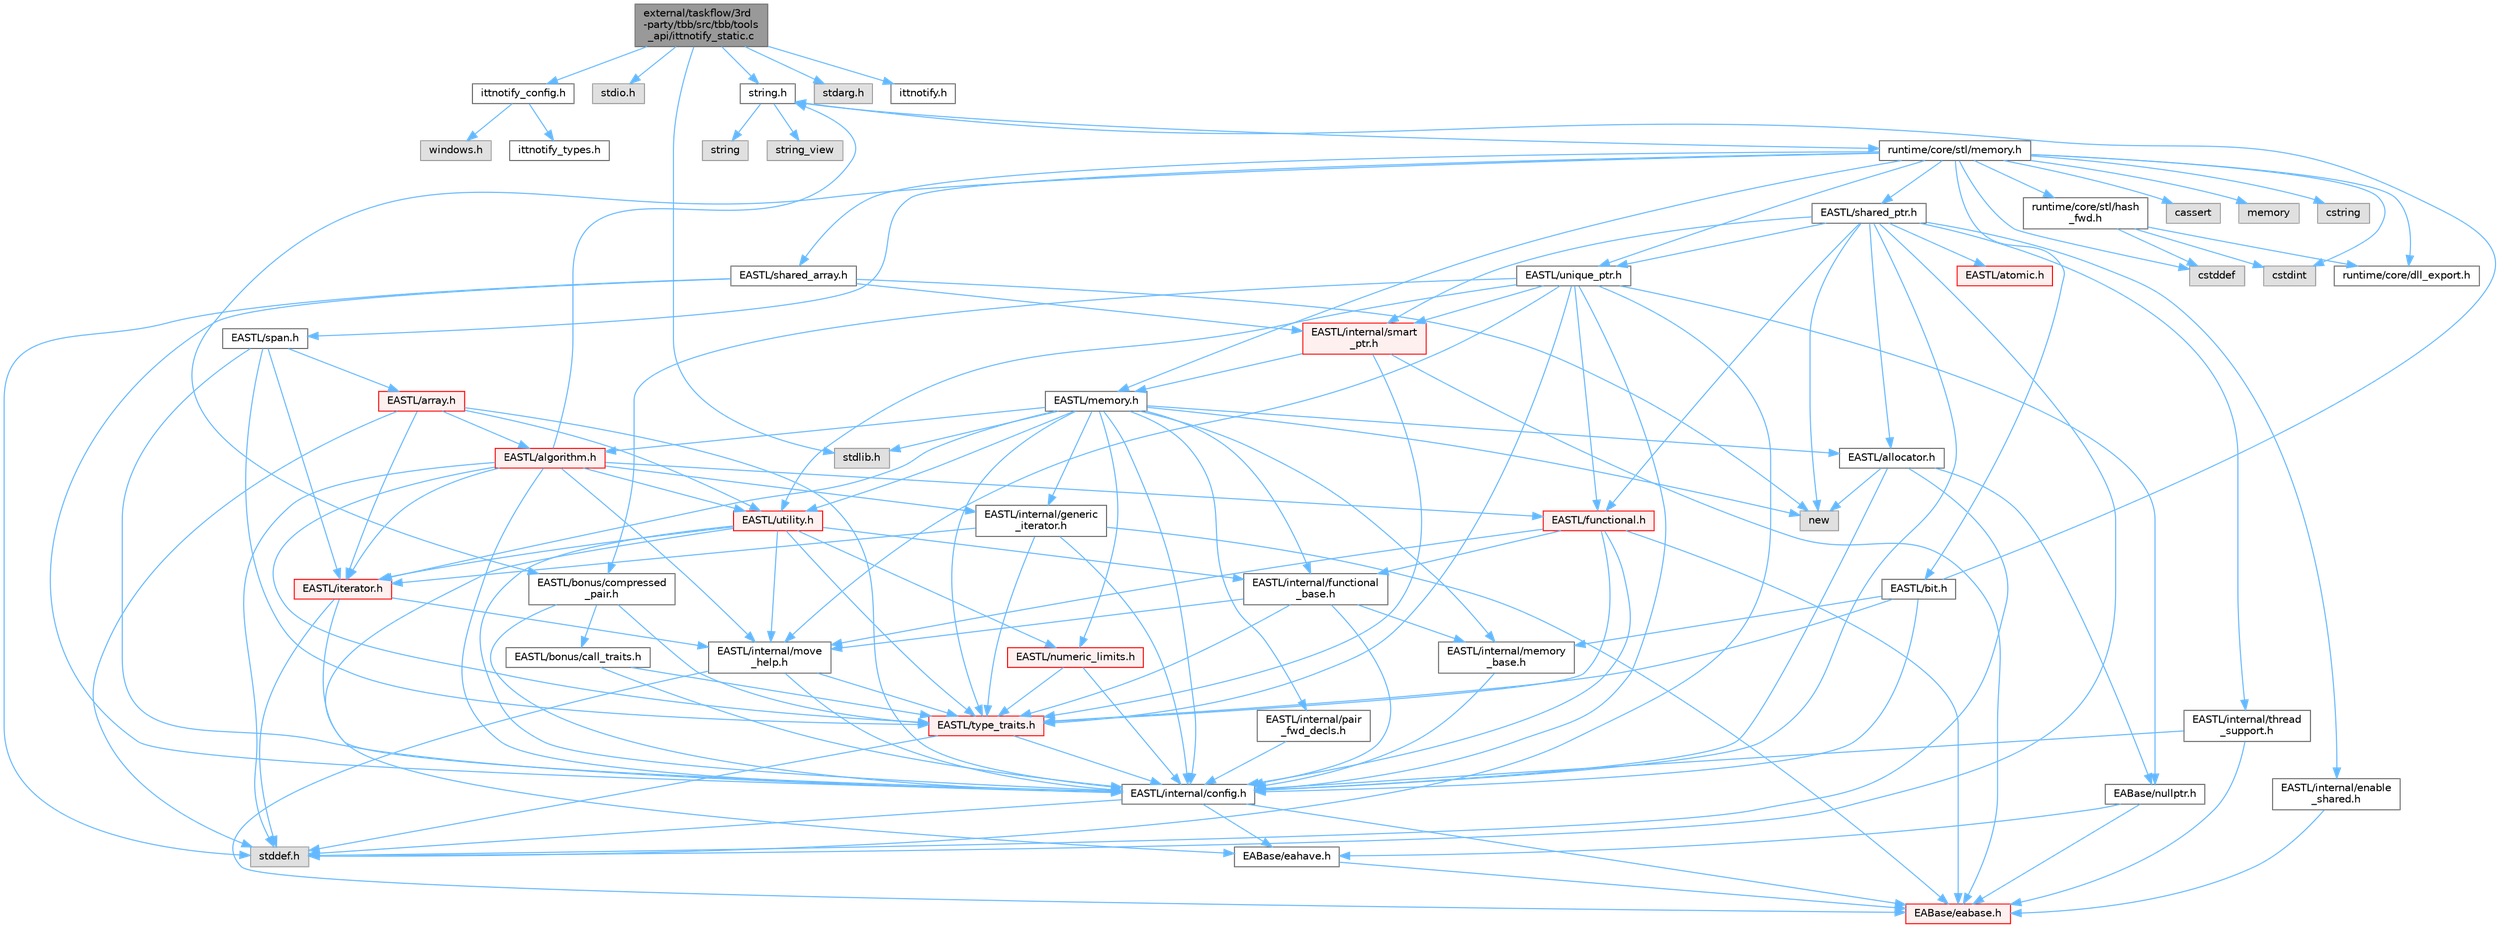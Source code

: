 digraph "external/taskflow/3rd-party/tbb/src/tbb/tools_api/ittnotify_static.c"
{
 // LATEX_PDF_SIZE
  bgcolor="transparent";
  edge [fontname=Helvetica,fontsize=10,labelfontname=Helvetica,labelfontsize=10];
  node [fontname=Helvetica,fontsize=10,shape=box,height=0.2,width=0.4];
  Node1 [id="Node000001",label="external/taskflow/3rd\l-party/tbb/src/tbb/tools\l_api/ittnotify_static.c",height=0.2,width=0.4,color="gray40", fillcolor="grey60", style="filled", fontcolor="black",tooltip=" "];
  Node1 -> Node2 [id="edge1_Node000001_Node000002",color="steelblue1",style="solid",tooltip=" "];
  Node2 [id="Node000002",label="ittnotify_config.h",height=0.2,width=0.4,color="grey40", fillcolor="white", style="filled",URL="$ittnotify__config_8h.html",tooltip=" "];
  Node2 -> Node3 [id="edge2_Node000002_Node000003",color="steelblue1",style="solid",tooltip=" "];
  Node3 [id="Node000003",label="windows.h",height=0.2,width=0.4,color="grey60", fillcolor="#E0E0E0", style="filled",tooltip=" "];
  Node2 -> Node4 [id="edge3_Node000002_Node000004",color="steelblue1",style="solid",tooltip=" "];
  Node4 [id="Node000004",label="ittnotify_types.h",height=0.2,width=0.4,color="grey40", fillcolor="white", style="filled",URL="$ittnotify__types_8h.html",tooltip=" "];
  Node1 -> Node5 [id="edge4_Node000001_Node000005",color="steelblue1",style="solid",tooltip=" "];
  Node5 [id="Node000005",label="stdio.h",height=0.2,width=0.4,color="grey60", fillcolor="#E0E0E0", style="filled",tooltip=" "];
  Node1 -> Node6 [id="edge5_Node000001_Node000006",color="steelblue1",style="solid",tooltip=" "];
  Node6 [id="Node000006",label="stdlib.h",height=0.2,width=0.4,color="grey60", fillcolor="#E0E0E0", style="filled",tooltip=" "];
  Node1 -> Node7 [id="edge6_Node000001_Node000007",color="steelblue1",style="solid",tooltip=" "];
  Node7 [id="Node000007",label="stdarg.h",height=0.2,width=0.4,color="grey60", fillcolor="#E0E0E0", style="filled",tooltip=" "];
  Node1 -> Node8 [id="edge7_Node000001_Node000008",color="steelblue1",style="solid",tooltip=" "];
  Node8 [id="Node000008",label="string.h",height=0.2,width=0.4,color="grey40", fillcolor="white", style="filled",URL="$string_8h.html",tooltip=" "];
  Node8 -> Node9 [id="edge8_Node000008_Node000009",color="steelblue1",style="solid",tooltip=" "];
  Node9 [id="Node000009",label="string",height=0.2,width=0.4,color="grey60", fillcolor="#E0E0E0", style="filled",tooltip=" "];
  Node8 -> Node10 [id="edge9_Node000008_Node000010",color="steelblue1",style="solid",tooltip=" "];
  Node10 [id="Node000010",label="string_view",height=0.2,width=0.4,color="grey60", fillcolor="#E0E0E0", style="filled",tooltip=" "];
  Node8 -> Node11 [id="edge10_Node000008_Node000011",color="steelblue1",style="solid",tooltip=" "];
  Node11 [id="Node000011",label="runtime/core/stl/memory.h",height=0.2,width=0.4,color="grey40", fillcolor="white", style="filled",URL="$runtime_2core_2stl_2memory_8h.html",tooltip=" "];
  Node11 -> Node12 [id="edge11_Node000011_Node000012",color="steelblue1",style="solid",tooltip=" "];
  Node12 [id="Node000012",label="cstddef",height=0.2,width=0.4,color="grey60", fillcolor="#E0E0E0", style="filled",tooltip=" "];
  Node11 -> Node13 [id="edge12_Node000011_Node000013",color="steelblue1",style="solid",tooltip=" "];
  Node13 [id="Node000013",label="cstdint",height=0.2,width=0.4,color="grey60", fillcolor="#E0E0E0", style="filled",tooltip=" "];
  Node11 -> Node14 [id="edge13_Node000011_Node000014",color="steelblue1",style="solid",tooltip=" "];
  Node14 [id="Node000014",label="cassert",height=0.2,width=0.4,color="grey60", fillcolor="#E0E0E0", style="filled",tooltip=" "];
  Node11 -> Node15 [id="edge14_Node000011_Node000015",color="steelblue1",style="solid",tooltip=" "];
  Node15 [id="Node000015",label="memory",height=0.2,width=0.4,color="grey60", fillcolor="#E0E0E0", style="filled",tooltip=" "];
  Node11 -> Node16 [id="edge15_Node000011_Node000016",color="steelblue1",style="solid",tooltip=" "];
  Node16 [id="Node000016",label="cstring",height=0.2,width=0.4,color="grey60", fillcolor="#E0E0E0", style="filled",tooltip=" "];
  Node11 -> Node17 [id="edge16_Node000011_Node000017",color="steelblue1",style="solid",tooltip=" "];
  Node17 [id="Node000017",label="EASTL/bit.h",height=0.2,width=0.4,color="grey40", fillcolor="white", style="filled",URL="$bit_8h.html",tooltip=" "];
  Node17 -> Node18 [id="edge17_Node000017_Node000018",color="steelblue1",style="solid",tooltip=" "];
  Node18 [id="Node000018",label="EASTL/internal/config.h",height=0.2,width=0.4,color="grey40", fillcolor="white", style="filled",URL="$runtime_2_e_a_s_t_l_2include_2_e_a_s_t_l_2internal_2config_8h.html",tooltip=" "];
  Node18 -> Node19 [id="edge18_Node000018_Node000019",color="steelblue1",style="solid",tooltip=" "];
  Node19 [id="Node000019",label="EABase/eabase.h",height=0.2,width=0.4,color="red", fillcolor="#FFF0F0", style="filled",URL="$eabase_8h.html",tooltip=" "];
  Node18 -> Node25 [id="edge19_Node000018_Node000025",color="steelblue1",style="solid",tooltip=" "];
  Node25 [id="Node000025",label="EABase/eahave.h",height=0.2,width=0.4,color="grey40", fillcolor="white", style="filled",URL="$eahave_8h.html",tooltip=" "];
  Node25 -> Node19 [id="edge20_Node000025_Node000019",color="steelblue1",style="solid",tooltip=" "];
  Node18 -> Node26 [id="edge21_Node000018_Node000026",color="steelblue1",style="solid",tooltip=" "];
  Node26 [id="Node000026",label="stddef.h",height=0.2,width=0.4,color="grey60", fillcolor="#E0E0E0", style="filled",tooltip=" "];
  Node17 -> Node27 [id="edge22_Node000017_Node000027",color="steelblue1",style="solid",tooltip=" "];
  Node27 [id="Node000027",label="EASTL/internal/memory\l_base.h",height=0.2,width=0.4,color="grey40", fillcolor="white", style="filled",URL="$memory__base_8h.html",tooltip=" "];
  Node27 -> Node18 [id="edge23_Node000027_Node000018",color="steelblue1",style="solid",tooltip=" "];
  Node17 -> Node28 [id="edge24_Node000017_Node000028",color="steelblue1",style="solid",tooltip=" "];
  Node28 [id="Node000028",label="EASTL/type_traits.h",height=0.2,width=0.4,color="red", fillcolor="#FFF0F0", style="filled",URL="$_e_a_s_t_l_2include_2_e_a_s_t_l_2type__traits_8h.html",tooltip=" "];
  Node28 -> Node18 [id="edge25_Node000028_Node000018",color="steelblue1",style="solid",tooltip=" "];
  Node28 -> Node26 [id="edge26_Node000028_Node000026",color="steelblue1",style="solid",tooltip=" "];
  Node17 -> Node8 [id="edge27_Node000017_Node000008",color="steelblue1",style="solid",tooltip=" "];
  Node11 -> Node38 [id="edge28_Node000011_Node000038",color="steelblue1",style="solid",tooltip=" "];
  Node38 [id="Node000038",label="EASTL/memory.h",height=0.2,width=0.4,color="grey40", fillcolor="white", style="filled",URL="$runtime_2_e_a_s_t_l_2include_2_e_a_s_t_l_2memory_8h.html",tooltip=" "];
  Node38 -> Node18 [id="edge29_Node000038_Node000018",color="steelblue1",style="solid",tooltip=" "];
  Node38 -> Node27 [id="edge30_Node000038_Node000027",color="steelblue1",style="solid",tooltip=" "];
  Node38 -> Node39 [id="edge31_Node000038_Node000039",color="steelblue1",style="solid",tooltip=" "];
  Node39 [id="Node000039",label="EASTL/internal/generic\l_iterator.h",height=0.2,width=0.4,color="grey40", fillcolor="white", style="filled",URL="$generic__iterator_8h.html",tooltip=" "];
  Node39 -> Node19 [id="edge32_Node000039_Node000019",color="steelblue1",style="solid",tooltip=" "];
  Node39 -> Node18 [id="edge33_Node000039_Node000018",color="steelblue1",style="solid",tooltip=" "];
  Node39 -> Node40 [id="edge34_Node000039_Node000040",color="steelblue1",style="solid",tooltip=" "];
  Node40 [id="Node000040",label="EASTL/iterator.h",height=0.2,width=0.4,color="red", fillcolor="#FFF0F0", style="filled",URL="$_e_a_s_t_l_2include_2_e_a_s_t_l_2iterator_8h.html",tooltip=" "];
  Node40 -> Node18 [id="edge35_Node000040_Node000018",color="steelblue1",style="solid",tooltip=" "];
  Node40 -> Node41 [id="edge36_Node000040_Node000041",color="steelblue1",style="solid",tooltip=" "];
  Node41 [id="Node000041",label="EASTL/internal/move\l_help.h",height=0.2,width=0.4,color="grey40", fillcolor="white", style="filled",URL="$move__help_8h.html",tooltip=" "];
  Node41 -> Node19 [id="edge37_Node000041_Node000019",color="steelblue1",style="solid",tooltip=" "];
  Node41 -> Node18 [id="edge38_Node000041_Node000018",color="steelblue1",style="solid",tooltip=" "];
  Node41 -> Node28 [id="edge39_Node000041_Node000028",color="steelblue1",style="solid",tooltip=" "];
  Node40 -> Node26 [id="edge40_Node000040_Node000026",color="steelblue1",style="solid",tooltip=" "];
  Node39 -> Node28 [id="edge41_Node000039_Node000028",color="steelblue1",style="solid",tooltip=" "];
  Node38 -> Node43 [id="edge42_Node000038_Node000043",color="steelblue1",style="solid",tooltip=" "];
  Node43 [id="Node000043",label="EASTL/internal/pair\l_fwd_decls.h",height=0.2,width=0.4,color="grey40", fillcolor="white", style="filled",URL="$pair__fwd__decls_8h.html",tooltip=" "];
  Node43 -> Node18 [id="edge43_Node000043_Node000018",color="steelblue1",style="solid",tooltip=" "];
  Node38 -> Node44 [id="edge44_Node000038_Node000044",color="steelblue1",style="solid",tooltip=" "];
  Node44 [id="Node000044",label="EASTL/internal/functional\l_base.h",height=0.2,width=0.4,color="grey40", fillcolor="white", style="filled",URL="$functional__base_8h.html",tooltip=" "];
  Node44 -> Node18 [id="edge45_Node000044_Node000018",color="steelblue1",style="solid",tooltip=" "];
  Node44 -> Node27 [id="edge46_Node000044_Node000027",color="steelblue1",style="solid",tooltip=" "];
  Node44 -> Node41 [id="edge47_Node000044_Node000041",color="steelblue1",style="solid",tooltip=" "];
  Node44 -> Node28 [id="edge48_Node000044_Node000028",color="steelblue1",style="solid",tooltip=" "];
  Node38 -> Node45 [id="edge49_Node000038_Node000045",color="steelblue1",style="solid",tooltip=" "];
  Node45 [id="Node000045",label="EASTL/algorithm.h",height=0.2,width=0.4,color="red", fillcolor="#FFF0F0", style="filled",URL="$_e_a_s_t_l_2include_2_e_a_s_t_l_2algorithm_8h.html",tooltip=" "];
  Node45 -> Node18 [id="edge50_Node000045_Node000018",color="steelblue1",style="solid",tooltip=" "];
  Node45 -> Node28 [id="edge51_Node000045_Node000028",color="steelblue1",style="solid",tooltip=" "];
  Node45 -> Node41 [id="edge52_Node000045_Node000041",color="steelblue1",style="solid",tooltip=" "];
  Node45 -> Node40 [id="edge53_Node000045_Node000040",color="steelblue1",style="solid",tooltip=" "];
  Node45 -> Node48 [id="edge54_Node000045_Node000048",color="steelblue1",style="solid",tooltip=" "];
  Node48 [id="Node000048",label="EASTL/functional.h",height=0.2,width=0.4,color="red", fillcolor="#FFF0F0", style="filled",URL="$_e_a_s_t_l_2include_2_e_a_s_t_l_2functional_8h.html",tooltip=" "];
  Node48 -> Node19 [id="edge55_Node000048_Node000019",color="steelblue1",style="solid",tooltip=" "];
  Node48 -> Node18 [id="edge56_Node000048_Node000018",color="steelblue1",style="solid",tooltip=" "];
  Node48 -> Node41 [id="edge57_Node000048_Node000041",color="steelblue1",style="solid",tooltip=" "];
  Node48 -> Node28 [id="edge58_Node000048_Node000028",color="steelblue1",style="solid",tooltip=" "];
  Node48 -> Node44 [id="edge59_Node000048_Node000044",color="steelblue1",style="solid",tooltip=" "];
  Node45 -> Node55 [id="edge60_Node000045_Node000055",color="steelblue1",style="solid",tooltip=" "];
  Node55 [id="Node000055",label="EASTL/utility.h",height=0.2,width=0.4,color="red", fillcolor="#FFF0F0", style="filled",URL="$runtime_2_e_a_s_t_l_2include_2_e_a_s_t_l_2utility_8h.html",tooltip=" "];
  Node55 -> Node18 [id="edge61_Node000055_Node000018",color="steelblue1",style="solid",tooltip=" "];
  Node55 -> Node28 [id="edge62_Node000055_Node000028",color="steelblue1",style="solid",tooltip=" "];
  Node55 -> Node40 [id="edge63_Node000055_Node000040",color="steelblue1",style="solid",tooltip=" "];
  Node55 -> Node56 [id="edge64_Node000055_Node000056",color="steelblue1",style="solid",tooltip=" "];
  Node56 [id="Node000056",label="EASTL/numeric_limits.h",height=0.2,width=0.4,color="red", fillcolor="#FFF0F0", style="filled",URL="$numeric__limits_8h.html",tooltip=" "];
  Node56 -> Node18 [id="edge65_Node000056_Node000018",color="steelblue1",style="solid",tooltip=" "];
  Node56 -> Node28 [id="edge66_Node000056_Node000028",color="steelblue1",style="solid",tooltip=" "];
  Node55 -> Node44 [id="edge67_Node000055_Node000044",color="steelblue1",style="solid",tooltip=" "];
  Node55 -> Node41 [id="edge68_Node000055_Node000041",color="steelblue1",style="solid",tooltip=" "];
  Node55 -> Node25 [id="edge69_Node000055_Node000025",color="steelblue1",style="solid",tooltip=" "];
  Node45 -> Node39 [id="edge70_Node000045_Node000039",color="steelblue1",style="solid",tooltip=" "];
  Node45 -> Node26 [id="edge71_Node000045_Node000026",color="steelblue1",style="solid",tooltip=" "];
  Node45 -> Node8 [id="edge72_Node000045_Node000008",color="steelblue1",style="solid",tooltip=" "];
  Node38 -> Node28 [id="edge73_Node000038_Node000028",color="steelblue1",style="solid",tooltip=" "];
  Node38 -> Node52 [id="edge74_Node000038_Node000052",color="steelblue1",style="solid",tooltip=" "];
  Node52 [id="Node000052",label="EASTL/allocator.h",height=0.2,width=0.4,color="grey40", fillcolor="white", style="filled",URL="$runtime_2_e_a_s_t_l_2include_2_e_a_s_t_l_2allocator_8h.html",tooltip=" "];
  Node52 -> Node18 [id="edge75_Node000052_Node000018",color="steelblue1",style="solid",tooltip=" "];
  Node52 -> Node30 [id="edge76_Node000052_Node000030",color="steelblue1",style="solid",tooltip=" "];
  Node30 [id="Node000030",label="EABase/nullptr.h",height=0.2,width=0.4,color="grey40", fillcolor="white", style="filled",URL="$nullptr_8h.html",tooltip=" "];
  Node30 -> Node19 [id="edge77_Node000030_Node000019",color="steelblue1",style="solid",tooltip=" "];
  Node30 -> Node25 [id="edge78_Node000030_Node000025",color="steelblue1",style="solid",tooltip=" "];
  Node52 -> Node26 [id="edge79_Node000052_Node000026",color="steelblue1",style="solid",tooltip=" "];
  Node52 -> Node53 [id="edge80_Node000052_Node000053",color="steelblue1",style="solid",tooltip=" "];
  Node53 [id="Node000053",label="new",height=0.2,width=0.4,color="grey60", fillcolor="#E0E0E0", style="filled",tooltip=" "];
  Node38 -> Node40 [id="edge81_Node000038_Node000040",color="steelblue1",style="solid",tooltip=" "];
  Node38 -> Node55 [id="edge82_Node000038_Node000055",color="steelblue1",style="solid",tooltip=" "];
  Node38 -> Node56 [id="edge83_Node000038_Node000056",color="steelblue1",style="solid",tooltip=" "];
  Node38 -> Node6 [id="edge84_Node000038_Node000006",color="steelblue1",style="solid",tooltip=" "];
  Node38 -> Node53 [id="edge85_Node000038_Node000053",color="steelblue1",style="solid",tooltip=" "];
  Node11 -> Node65 [id="edge86_Node000011_Node000065",color="steelblue1",style="solid",tooltip=" "];
  Node65 [id="Node000065",label="EASTL/shared_array.h",height=0.2,width=0.4,color="grey40", fillcolor="white", style="filled",URL="$shared__array_8h.html",tooltip=" "];
  Node65 -> Node18 [id="edge87_Node000065_Node000018",color="steelblue1",style="solid",tooltip=" "];
  Node65 -> Node66 [id="edge88_Node000065_Node000066",color="steelblue1",style="solid",tooltip=" "];
  Node66 [id="Node000066",label="EASTL/internal/smart\l_ptr.h",height=0.2,width=0.4,color="red", fillcolor="#FFF0F0", style="filled",URL="$smart__ptr_8h.html",tooltip=" "];
  Node66 -> Node19 [id="edge89_Node000066_Node000019",color="steelblue1",style="solid",tooltip=" "];
  Node66 -> Node38 [id="edge90_Node000066_Node000038",color="steelblue1",style="solid",tooltip=" "];
  Node66 -> Node28 [id="edge91_Node000066_Node000028",color="steelblue1",style="solid",tooltip=" "];
  Node65 -> Node53 [id="edge92_Node000065_Node000053",color="steelblue1",style="solid",tooltip=" "];
  Node65 -> Node26 [id="edge93_Node000065_Node000026",color="steelblue1",style="solid",tooltip=" "];
  Node11 -> Node68 [id="edge94_Node000011_Node000068",color="steelblue1",style="solid",tooltip=" "];
  Node68 [id="Node000068",label="EASTL/unique_ptr.h",height=0.2,width=0.4,color="grey40", fillcolor="white", style="filled",URL="$unique__ptr_8h.html",tooltip=" "];
  Node68 -> Node30 [id="edge95_Node000068_Node000030",color="steelblue1",style="solid",tooltip=" "];
  Node68 -> Node69 [id="edge96_Node000068_Node000069",color="steelblue1",style="solid",tooltip=" "];
  Node69 [id="Node000069",label="EASTL/bonus/compressed\l_pair.h",height=0.2,width=0.4,color="grey40", fillcolor="white", style="filled",URL="$compressed__pair_8h.html",tooltip=" "];
  Node69 -> Node18 [id="edge97_Node000069_Node000018",color="steelblue1",style="solid",tooltip=" "];
  Node69 -> Node28 [id="edge98_Node000069_Node000028",color="steelblue1",style="solid",tooltip=" "];
  Node69 -> Node70 [id="edge99_Node000069_Node000070",color="steelblue1",style="solid",tooltip=" "];
  Node70 [id="Node000070",label="EASTL/bonus/call_traits.h",height=0.2,width=0.4,color="grey40", fillcolor="white", style="filled",URL="$call__traits_8h.html",tooltip=" "];
  Node70 -> Node18 [id="edge100_Node000070_Node000018",color="steelblue1",style="solid",tooltip=" "];
  Node70 -> Node28 [id="edge101_Node000070_Node000028",color="steelblue1",style="solid",tooltip=" "];
  Node68 -> Node48 [id="edge102_Node000068_Node000048",color="steelblue1",style="solid",tooltip=" "];
  Node68 -> Node18 [id="edge103_Node000068_Node000018",color="steelblue1",style="solid",tooltip=" "];
  Node68 -> Node41 [id="edge104_Node000068_Node000041",color="steelblue1",style="solid",tooltip=" "];
  Node68 -> Node66 [id="edge105_Node000068_Node000066",color="steelblue1",style="solid",tooltip=" "];
  Node68 -> Node28 [id="edge106_Node000068_Node000028",color="steelblue1",style="solid",tooltip=" "];
  Node68 -> Node55 [id="edge107_Node000068_Node000055",color="steelblue1",style="solid",tooltip=" "];
  Node68 -> Node26 [id="edge108_Node000068_Node000026",color="steelblue1",style="solid",tooltip=" "];
  Node11 -> Node71 [id="edge109_Node000011_Node000071",color="steelblue1",style="solid",tooltip=" "];
  Node71 [id="Node000071",label="EASTL/shared_ptr.h",height=0.2,width=0.4,color="grey40", fillcolor="white", style="filled",URL="$shared__ptr_8h.html",tooltip=" "];
  Node71 -> Node18 [id="edge110_Node000071_Node000018",color="steelblue1",style="solid",tooltip=" "];
  Node71 -> Node66 [id="edge111_Node000071_Node000066",color="steelblue1",style="solid",tooltip=" "];
  Node71 -> Node72 [id="edge112_Node000071_Node000072",color="steelblue1",style="solid",tooltip=" "];
  Node72 [id="Node000072",label="EASTL/internal/thread\l_support.h",height=0.2,width=0.4,color="grey40", fillcolor="white", style="filled",URL="$thread__support_8h.html",tooltip=" "];
  Node72 -> Node19 [id="edge113_Node000072_Node000019",color="steelblue1",style="solid",tooltip=" "];
  Node72 -> Node18 [id="edge114_Node000072_Node000018",color="steelblue1",style="solid",tooltip=" "];
  Node71 -> Node68 [id="edge115_Node000071_Node000068",color="steelblue1",style="solid",tooltip=" "];
  Node71 -> Node48 [id="edge116_Node000071_Node000048",color="steelblue1",style="solid",tooltip=" "];
  Node71 -> Node52 [id="edge117_Node000071_Node000052",color="steelblue1",style="solid",tooltip=" "];
  Node71 -> Node73 [id="edge118_Node000071_Node000073",color="steelblue1",style="solid",tooltip=" "];
  Node73 [id="Node000073",label="EASTL/atomic.h",height=0.2,width=0.4,color="red", fillcolor="#FFF0F0", style="filled",URL="$runtime_2_e_a_s_t_l_2include_2_e_a_s_t_l_2atomic_8h.html",tooltip=" "];
  Node71 -> Node53 [id="edge119_Node000071_Node000053",color="steelblue1",style="solid",tooltip=" "];
  Node71 -> Node26 [id="edge120_Node000071_Node000026",color="steelblue1",style="solid",tooltip=" "];
  Node71 -> Node150 [id="edge121_Node000071_Node000150",color="steelblue1",style="solid",tooltip=" "];
  Node150 [id="Node000150",label="EASTL/internal/enable\l_shared.h",height=0.2,width=0.4,color="grey40", fillcolor="white", style="filled",URL="$enable__shared_8h.html",tooltip=" "];
  Node150 -> Node19 [id="edge122_Node000150_Node000019",color="steelblue1",style="solid",tooltip=" "];
  Node11 -> Node151 [id="edge123_Node000011_Node000151",color="steelblue1",style="solid",tooltip=" "];
  Node151 [id="Node000151",label="EASTL/span.h",height=0.2,width=0.4,color="grey40", fillcolor="white", style="filled",URL="$span_8h.html",tooltip=" "];
  Node151 -> Node18 [id="edge124_Node000151_Node000018",color="steelblue1",style="solid",tooltip=" "];
  Node151 -> Node28 [id="edge125_Node000151_Node000028",color="steelblue1",style="solid",tooltip=" "];
  Node151 -> Node40 [id="edge126_Node000151_Node000040",color="steelblue1",style="solid",tooltip=" "];
  Node151 -> Node152 [id="edge127_Node000151_Node000152",color="steelblue1",style="solid",tooltip=" "];
  Node152 [id="Node000152",label="EASTL/array.h",height=0.2,width=0.4,color="red", fillcolor="#FFF0F0", style="filled",URL="$runtime_2_e_a_s_t_l_2include_2_e_a_s_t_l_2array_8h.html",tooltip=" "];
  Node152 -> Node18 [id="edge128_Node000152_Node000018",color="steelblue1",style="solid",tooltip=" "];
  Node152 -> Node40 [id="edge129_Node000152_Node000040",color="steelblue1",style="solid",tooltip=" "];
  Node152 -> Node45 [id="edge130_Node000152_Node000045",color="steelblue1",style="solid",tooltip=" "];
  Node152 -> Node55 [id="edge131_Node000152_Node000055",color="steelblue1",style="solid",tooltip=" "];
  Node152 -> Node26 [id="edge132_Node000152_Node000026",color="steelblue1",style="solid",tooltip=" "];
  Node11 -> Node69 [id="edge133_Node000011_Node000069",color="steelblue1",style="solid",tooltip=" "];
  Node11 -> Node154 [id="edge134_Node000011_Node000154",color="steelblue1",style="solid",tooltip=" "];
  Node154 [id="Node000154",label="runtime/core/dll_export.h",height=0.2,width=0.4,color="grey40", fillcolor="white", style="filled",URL="$dll__export_8h.html",tooltip=" "];
  Node11 -> Node155 [id="edge135_Node000011_Node000155",color="steelblue1",style="solid",tooltip=" "];
  Node155 [id="Node000155",label="runtime/core/stl/hash\l_fwd.h",height=0.2,width=0.4,color="grey40", fillcolor="white", style="filled",URL="$hash__fwd_8h.html",tooltip=" "];
  Node155 -> Node12 [id="edge136_Node000155_Node000012",color="steelblue1",style="solid",tooltip=" "];
  Node155 -> Node13 [id="edge137_Node000155_Node000013",color="steelblue1",style="solid",tooltip=" "];
  Node155 -> Node154 [id="edge138_Node000155_Node000154",color="steelblue1",style="solid",tooltip=" "];
  Node1 -> Node156 [id="edge139_Node000001_Node000156",color="steelblue1",style="solid",tooltip=" "];
  Node156 [id="Node000156",label="ittnotify.h",height=0.2,width=0.4,color="grey40", fillcolor="white", style="filled",URL="$ittnotify_8h.html",tooltip="Public User API functions and types"];
}
